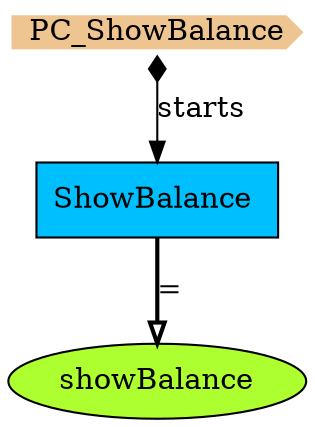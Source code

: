 digraph {
StartN_ [shape = cds,color=burlywood2,style=filled,height=.2,width=.2, label =PC_ShowBalance];
showBalance [shape=ellipse,fillcolor=greenyellow,style = filled,label="showBalance"];
ShowBalance [shape=box,fillcolor=deepskyblue,style = filled,label="ShowBalance "];

StartN_->ShowBalance[arrowtail=diamond,dir=both,label="starts"];
ShowBalance->showBalance[arrowhead="onormal",penwidth=2,label="="];
}